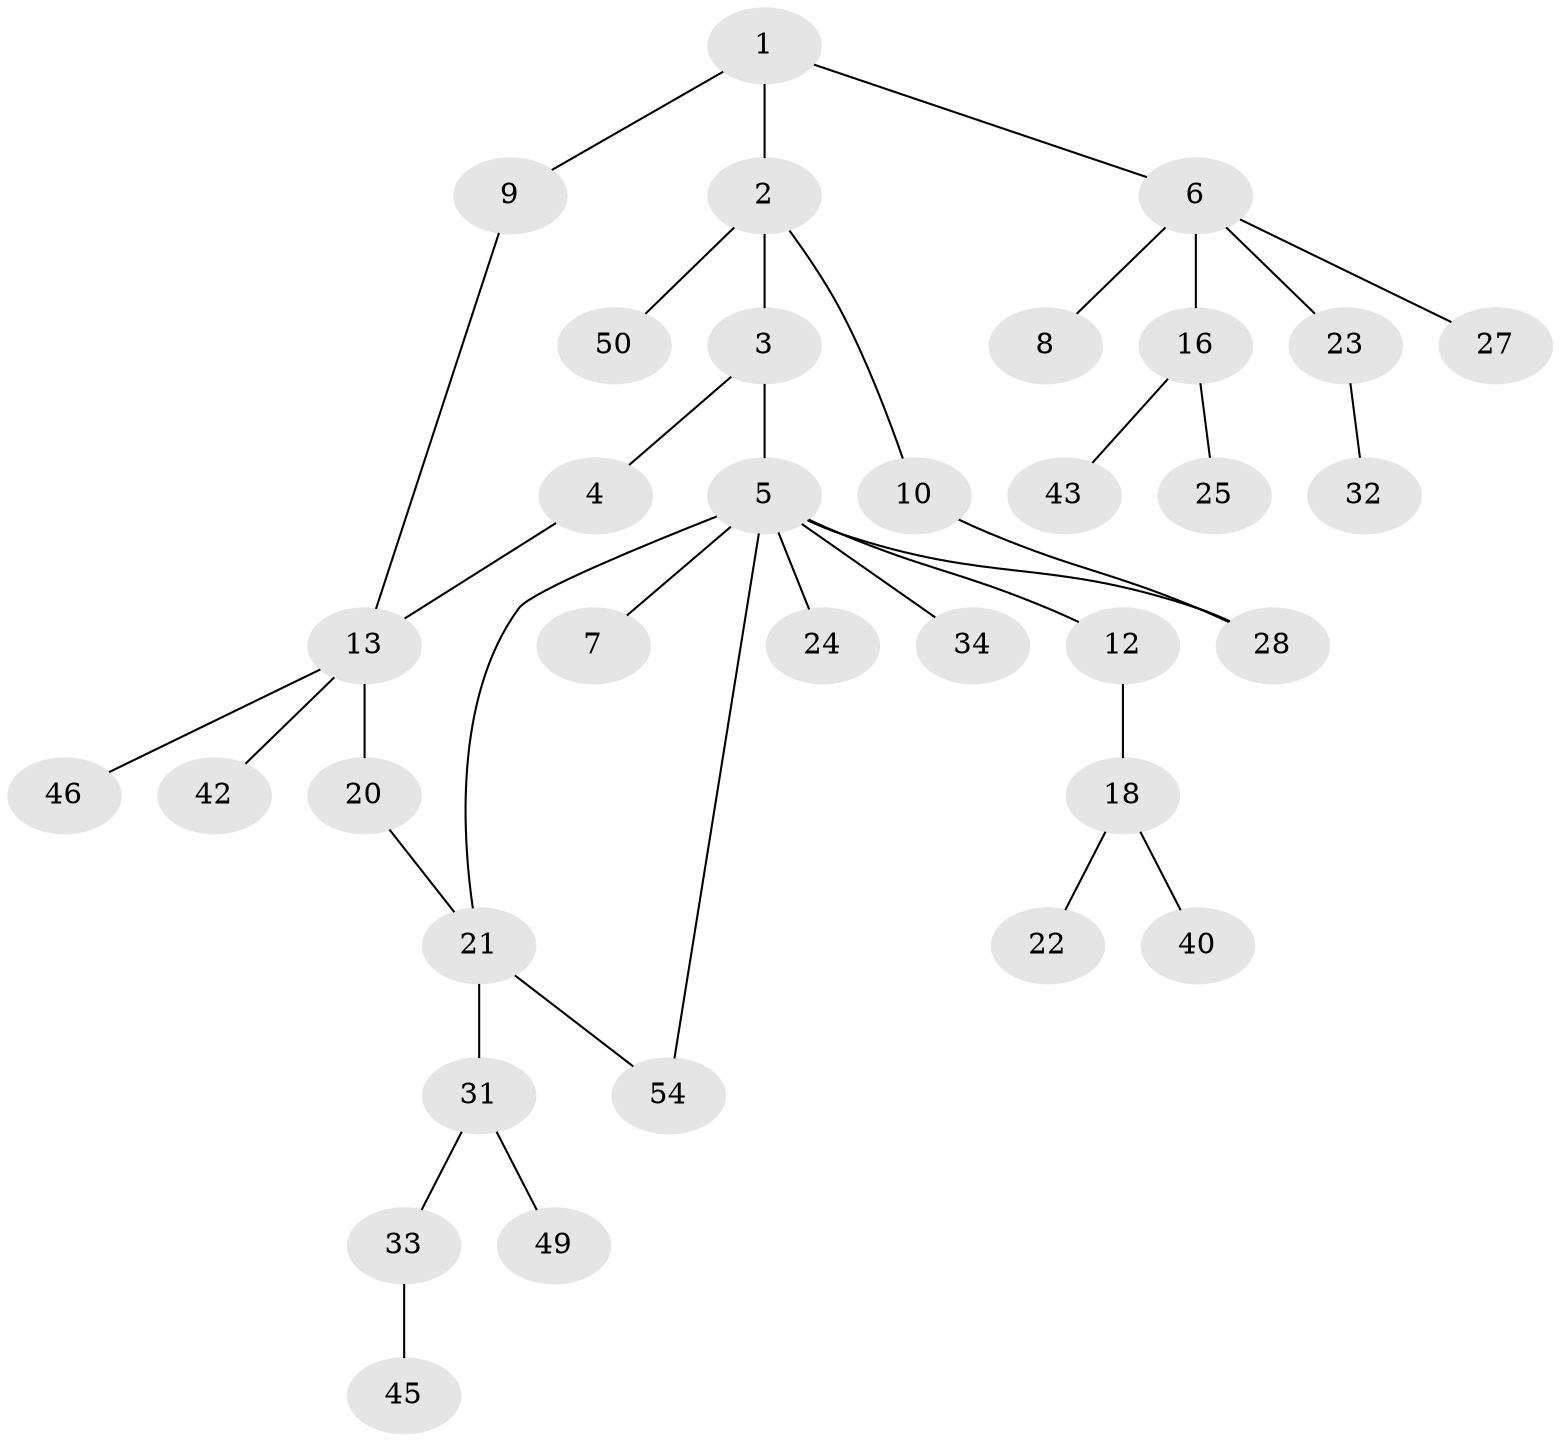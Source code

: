 // Generated by graph-tools (version 1.1) at 2025/23/03/03/25 07:23:34]
// undirected, 34 vertices, 37 edges
graph export_dot {
graph [start="1"]
  node [color=gray90,style=filled];
  1 [super="+26"];
  2 [super="+38"];
  3;
  4 [super="+55"];
  5 [super="+48"];
  6 [super="+11"];
  7 [super="+19"];
  8;
  9 [super="+37"];
  10 [super="+14"];
  12 [super="+15"];
  13 [super="+17"];
  16 [super="+41"];
  18 [super="+35"];
  20;
  21 [super="+39"];
  22;
  23 [super="+30"];
  24;
  25;
  27;
  28 [super="+29"];
  31 [super="+36"];
  32 [super="+47"];
  33 [super="+56"];
  34 [super="+44"];
  40;
  42 [super="+57"];
  43;
  45 [super="+51"];
  46 [super="+52"];
  49 [super="+53"];
  50;
  54;
  1 -- 2;
  1 -- 6;
  1 -- 9;
  2 -- 3;
  2 -- 10;
  2 -- 50;
  3 -- 4;
  3 -- 5;
  4 -- 13;
  5 -- 7;
  5 -- 12;
  5 -- 24;
  5 -- 34;
  5 -- 21;
  5 -- 54;
  5 -- 28;
  6 -- 8;
  6 -- 27;
  6 -- 16;
  6 -- 23;
  9 -- 13;
  10 -- 28;
  12 -- 18;
  13 -- 20;
  13 -- 42;
  13 -- 46;
  16 -- 25;
  16 -- 43;
  18 -- 22;
  18 -- 40;
  20 -- 21;
  21 -- 31;
  21 -- 54;
  23 -- 32;
  31 -- 33;
  31 -- 49;
  33 -- 45;
}
